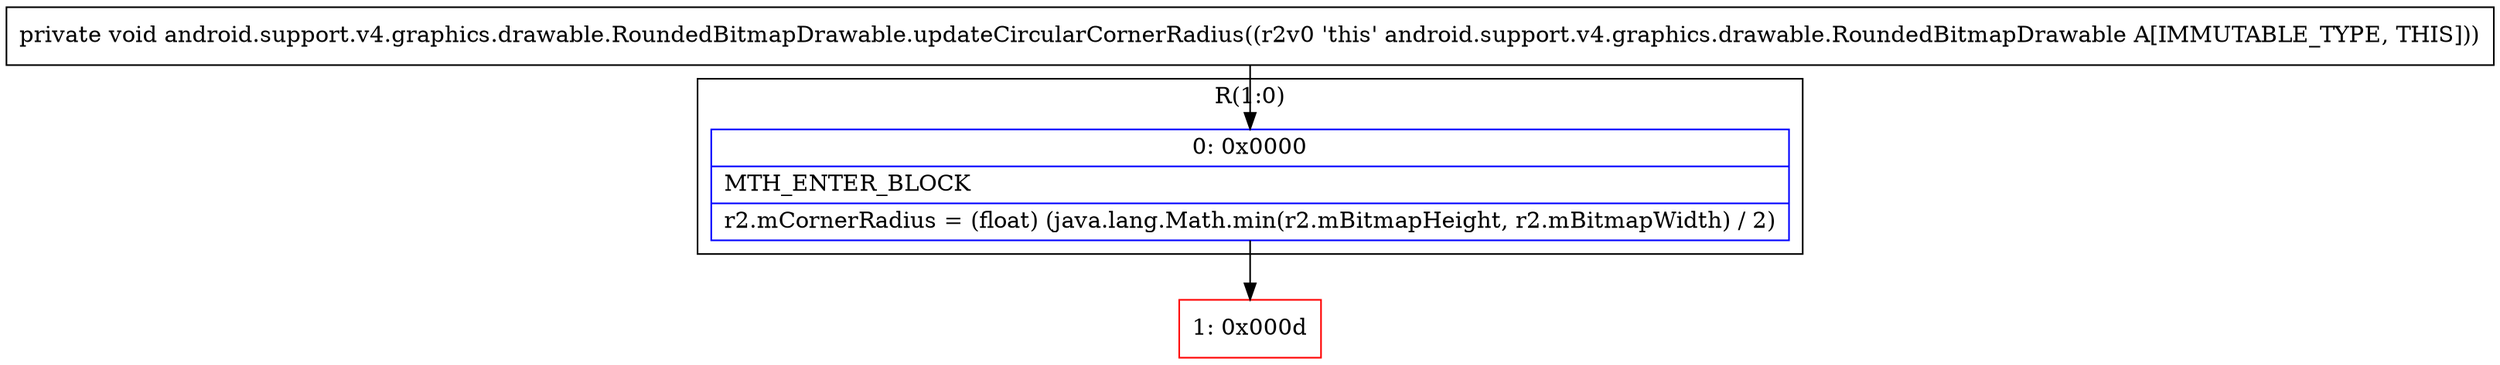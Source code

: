 digraph "CFG forandroid.support.v4.graphics.drawable.RoundedBitmapDrawable.updateCircularCornerRadius()V" {
subgraph cluster_Region_402136833 {
label = "R(1:0)";
node [shape=record,color=blue];
Node_0 [shape=record,label="{0\:\ 0x0000|MTH_ENTER_BLOCK\l|r2.mCornerRadius = (float) (java.lang.Math.min(r2.mBitmapHeight, r2.mBitmapWidth) \/ 2)\l}"];
}
Node_1 [shape=record,color=red,label="{1\:\ 0x000d}"];
MethodNode[shape=record,label="{private void android.support.v4.graphics.drawable.RoundedBitmapDrawable.updateCircularCornerRadius((r2v0 'this' android.support.v4.graphics.drawable.RoundedBitmapDrawable A[IMMUTABLE_TYPE, THIS])) }"];
MethodNode -> Node_0;
Node_0 -> Node_1;
}

